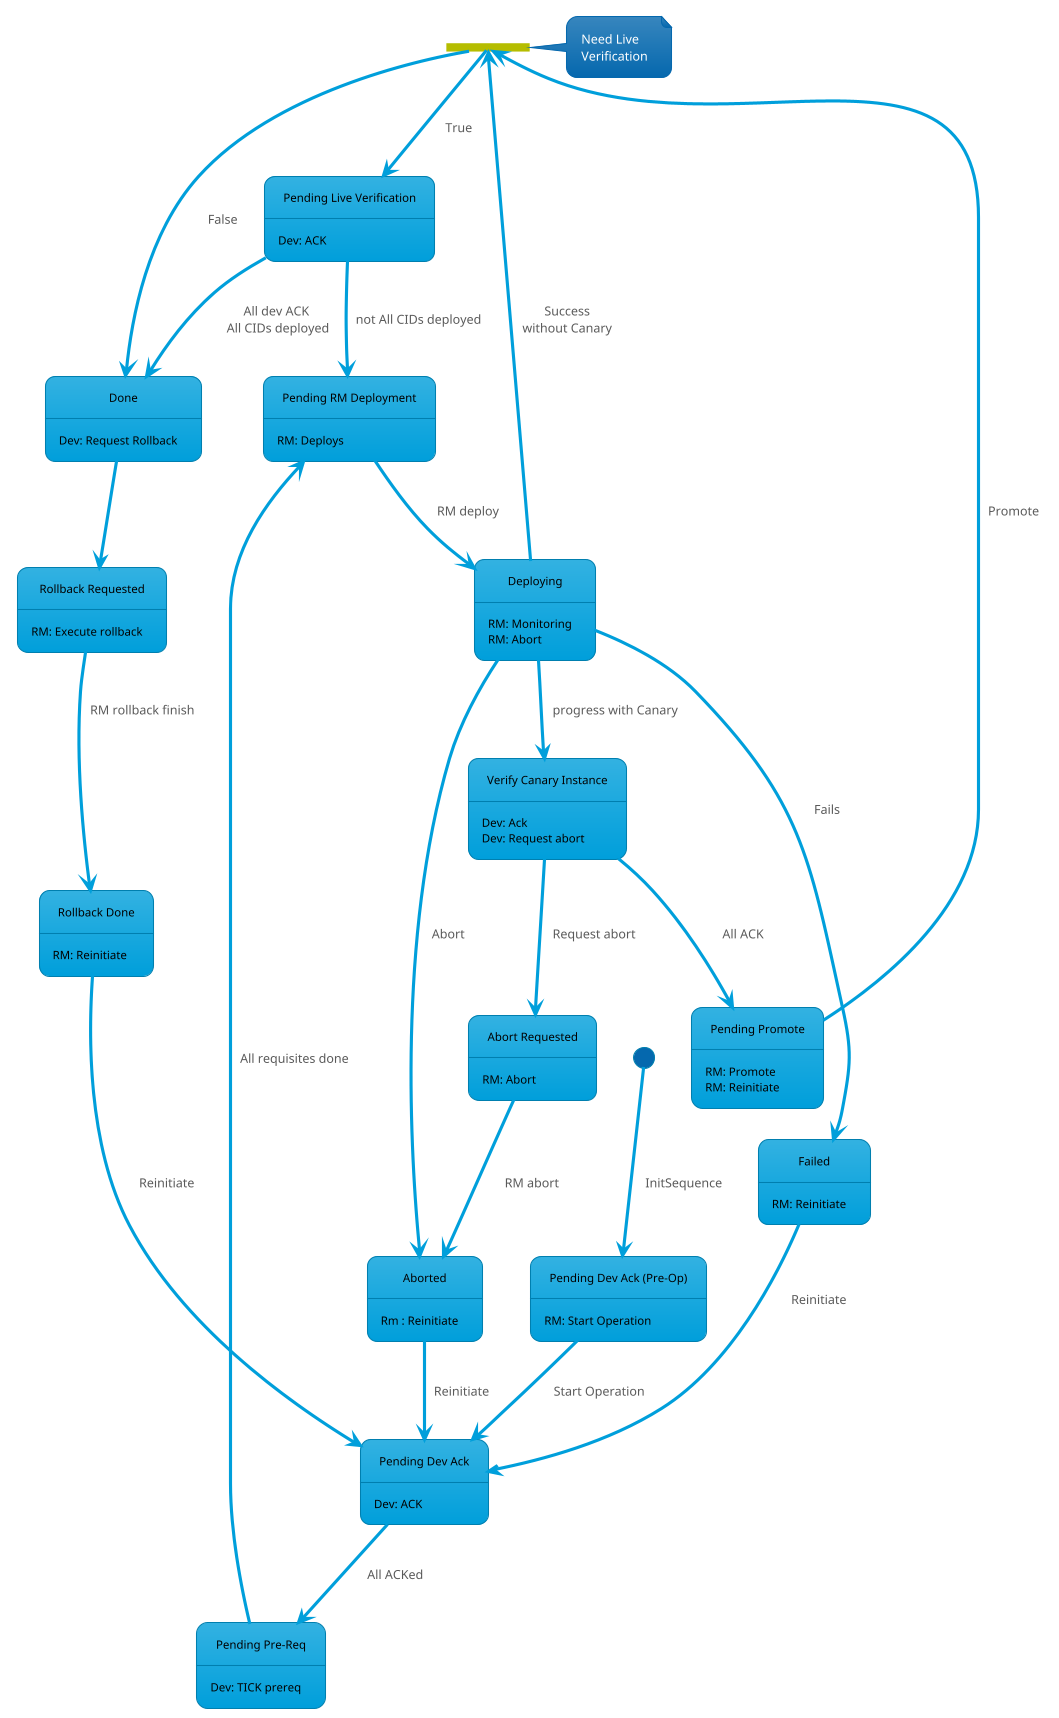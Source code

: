 @startuml
!theme bluegray
skinparam FooterFontColor black
skinparam StateFontColor black

state "Pending Dev Ack (Pre-Op)" as preOp
state "Pending Dev Ack" as pendingDevAck
state "Pending Pre-Req" as pendingPreReq
state "Pending RM Deployment" as pendingRMDeploy
state "Verify Canary Instance" as verifyCanary
state "Pending Live Verification" as pendingLiveVer
state pendingLiveVerFork <<fork>>
state "Pending Promote" as pendingPromote
state "Abort Requested" as abortRequested
state "Rollback Requested" as rollbackRequested
state "Rollback Done" as rollbackDone


[*] --> preOp : InitSequence
preOp: RM: Start Operation

preOp --> pendingDevAck : Start Operation
pendingDevAck: Dev: ACK

pendingDevAck --> pendingPreReq : All ACKed
pendingPreReq: Dev: TICK prereq

pendingPreReq --> pendingRMDeploy : All requisites done
pendingRMDeploy: RM: Deploys

pendingRMDeploy --> Deploying : RM deploy
Deploying : RM: Monitoring
Deploying : RM: Abort

Deploying --> Aborted : Abort

Deploying --> Failed : Fails

Failed --> pendingDevAck : Reinitiate
Failed: RM: Reinitiate

Deploying --> verifyCanary : progress with Canary
verifyCanary: Dev: Ack
verifyCanary: Dev: Request abort

verifyCanary --> pendingPromote : All ACK
pendingPromote: RM: Promote

verifyCanary --> abortRequested : Request abort
abortRequested: RM: Abort

abortRequested --> Aborted : RM abort
Aborted: Rm : Reinitiate

Aborted --> pendingDevAck : Reinitiate
pendingPromote: RM: Reinitiate

pendingPromote --> pendingLiveVerFork : Promote
note right of pendingLiveVerFork : Need Live\nVerification
pendingLiveVerFork --> pendingLiveVer : True
pendingLiveVerFork --> Done : False

pendingLiveVer --> Done :All dev ACK\n All CIDs deployed
pendingLiveVer --> pendingRMDeploy : not All CIDs deployed
pendingLiveVer: Dev: ACK

Deploying --> pendingLiveVerFork : Success\nwithout Canary

Done: Dev: Request Rollback

Done --> rollbackRequested
rollbackRequested: RM: Execute rollback

rollbackRequested --> rollbackDone : RM rollback finish
rollbackDone: RM: Reinitiate

rollbackDone --> pendingDevAck : Reinitiate

@enduml